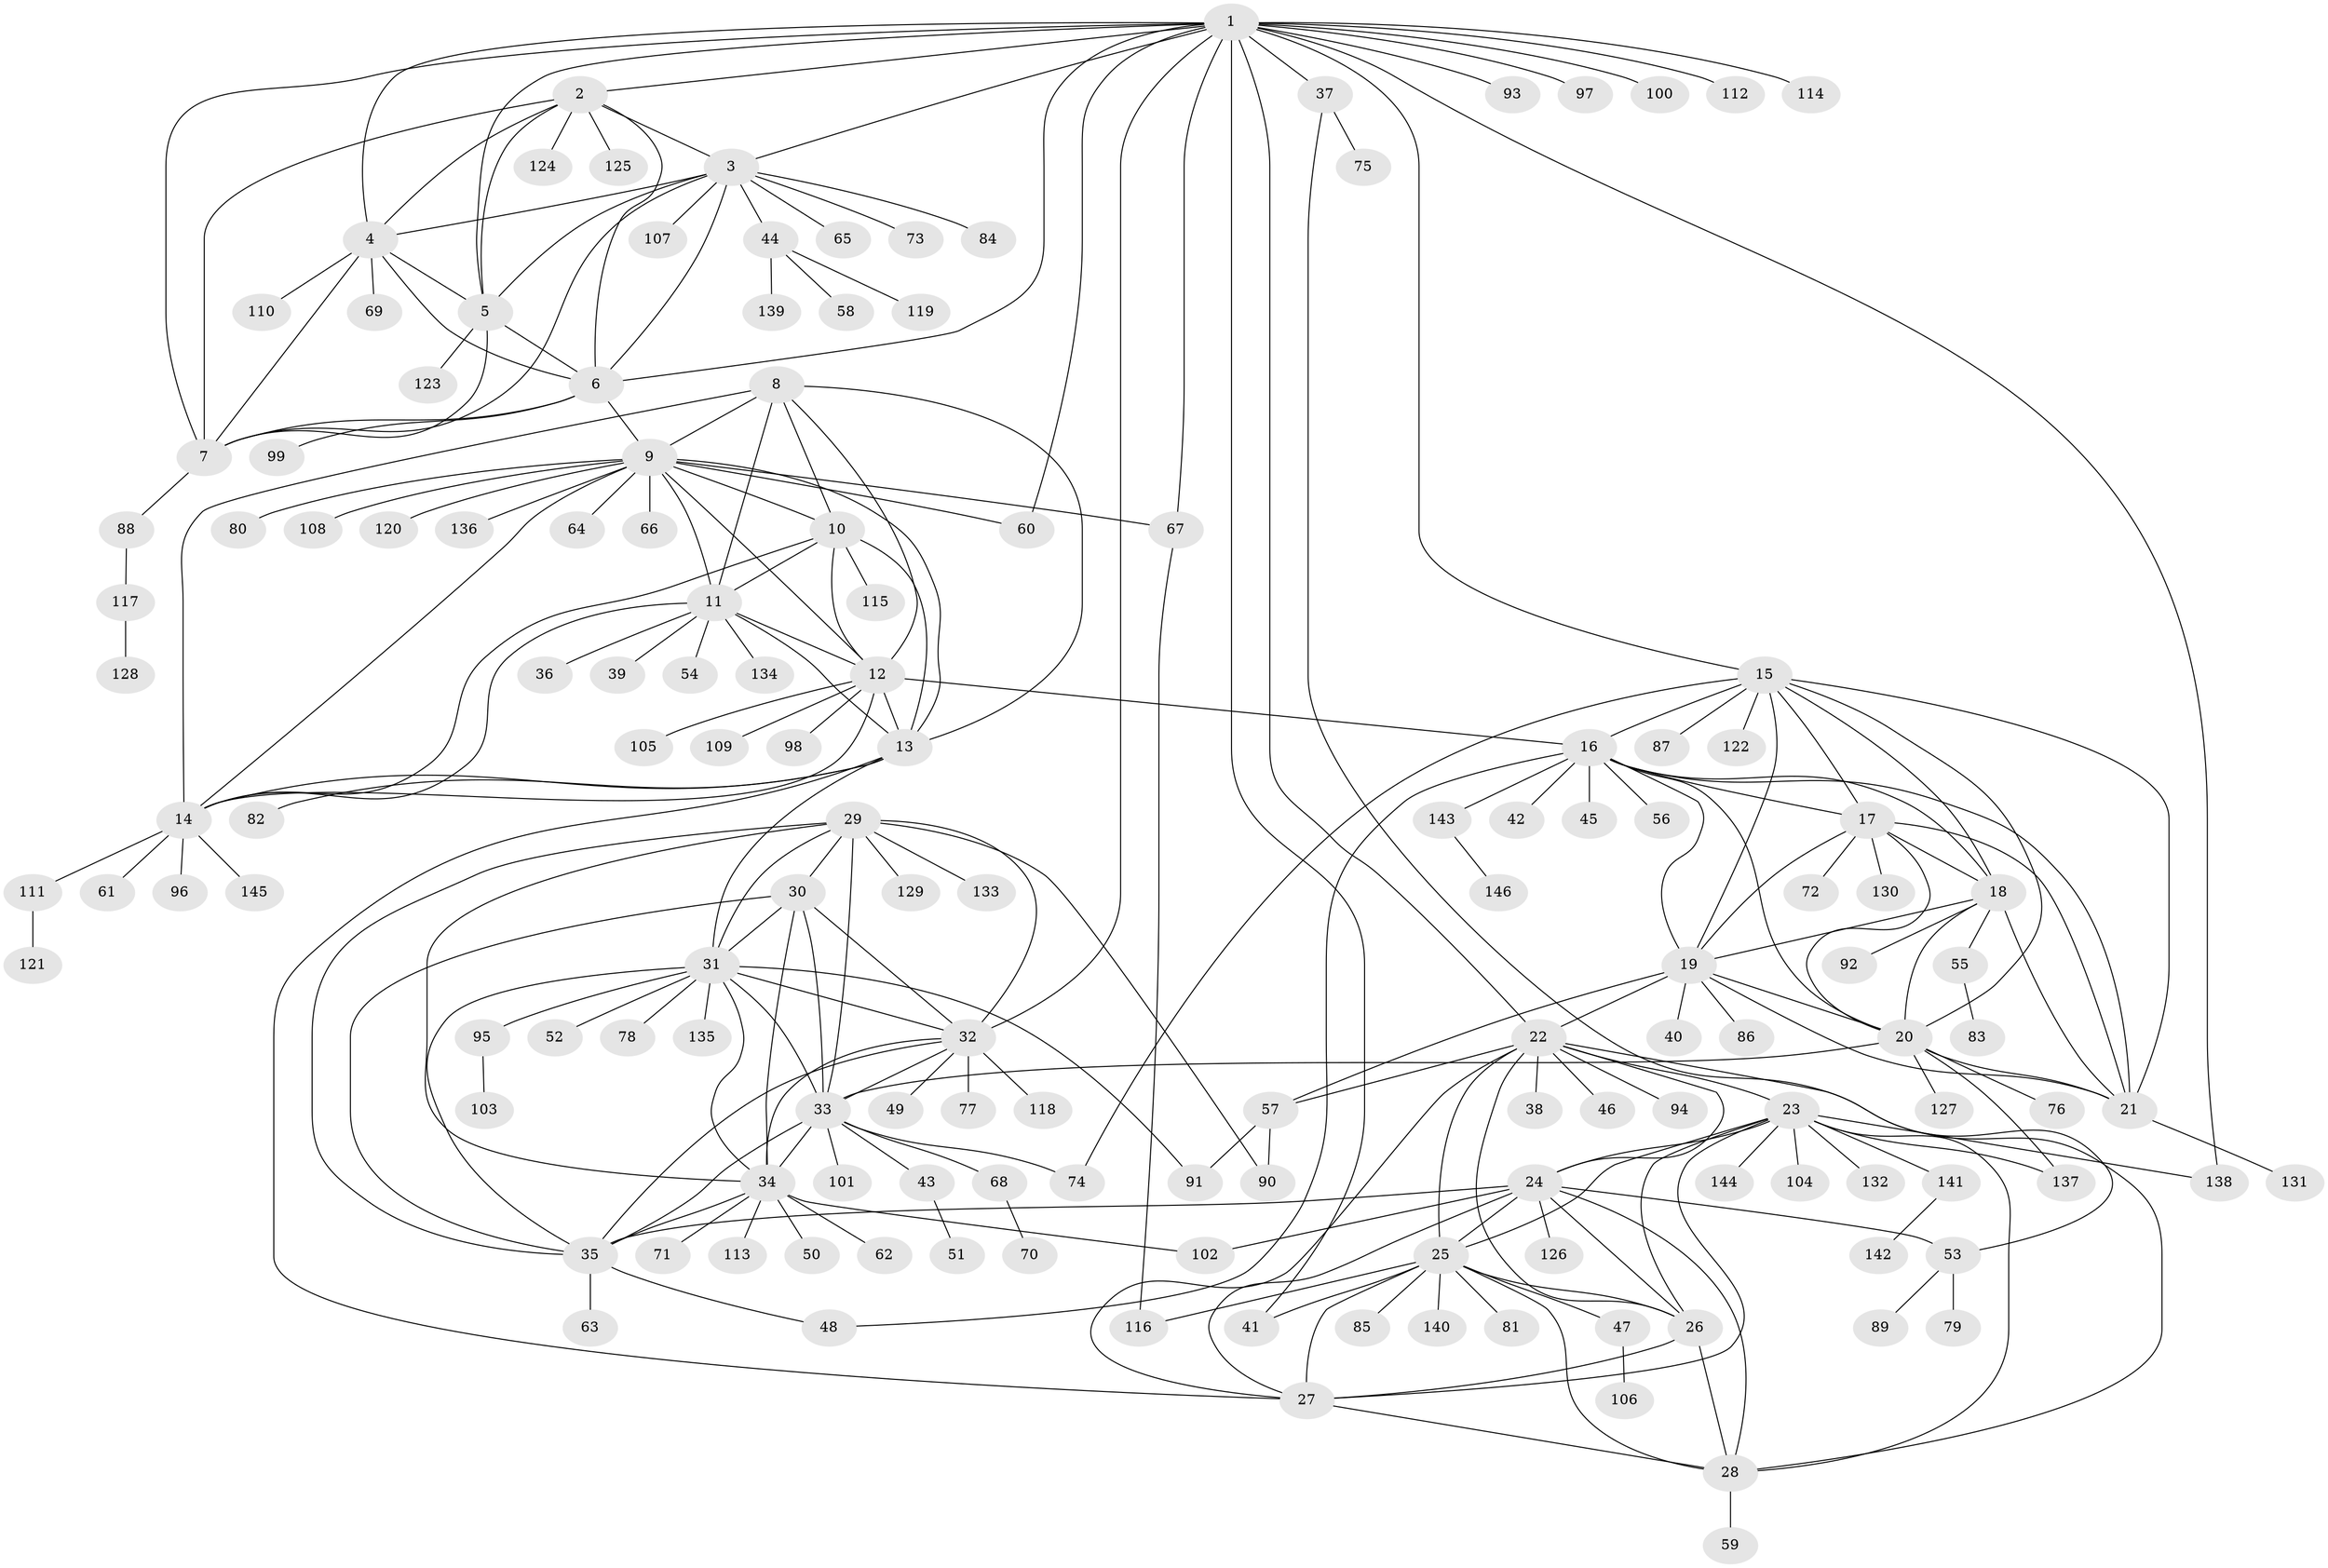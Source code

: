 // Generated by graph-tools (version 1.1) at 2025/02/03/09/25 03:02:32]
// undirected, 146 vertices, 239 edges
graph export_dot {
graph [start="1"]
  node [color=gray90,style=filled];
  1;
  2;
  3;
  4;
  5;
  6;
  7;
  8;
  9;
  10;
  11;
  12;
  13;
  14;
  15;
  16;
  17;
  18;
  19;
  20;
  21;
  22;
  23;
  24;
  25;
  26;
  27;
  28;
  29;
  30;
  31;
  32;
  33;
  34;
  35;
  36;
  37;
  38;
  39;
  40;
  41;
  42;
  43;
  44;
  45;
  46;
  47;
  48;
  49;
  50;
  51;
  52;
  53;
  54;
  55;
  56;
  57;
  58;
  59;
  60;
  61;
  62;
  63;
  64;
  65;
  66;
  67;
  68;
  69;
  70;
  71;
  72;
  73;
  74;
  75;
  76;
  77;
  78;
  79;
  80;
  81;
  82;
  83;
  84;
  85;
  86;
  87;
  88;
  89;
  90;
  91;
  92;
  93;
  94;
  95;
  96;
  97;
  98;
  99;
  100;
  101;
  102;
  103;
  104;
  105;
  106;
  107;
  108;
  109;
  110;
  111;
  112;
  113;
  114;
  115;
  116;
  117;
  118;
  119;
  120;
  121;
  122;
  123;
  124;
  125;
  126;
  127;
  128;
  129;
  130;
  131;
  132;
  133;
  134;
  135;
  136;
  137;
  138;
  139;
  140;
  141;
  142;
  143;
  144;
  145;
  146;
  1 -- 2;
  1 -- 3;
  1 -- 4;
  1 -- 5;
  1 -- 6;
  1 -- 7;
  1 -- 15;
  1 -- 22;
  1 -- 32;
  1 -- 37;
  1 -- 41;
  1 -- 60;
  1 -- 67;
  1 -- 93;
  1 -- 97;
  1 -- 100;
  1 -- 112;
  1 -- 114;
  1 -- 138;
  2 -- 3;
  2 -- 4;
  2 -- 5;
  2 -- 6;
  2 -- 7;
  2 -- 124;
  2 -- 125;
  3 -- 4;
  3 -- 5;
  3 -- 6;
  3 -- 7;
  3 -- 44;
  3 -- 65;
  3 -- 73;
  3 -- 84;
  3 -- 107;
  4 -- 5;
  4 -- 6;
  4 -- 7;
  4 -- 69;
  4 -- 110;
  5 -- 6;
  5 -- 7;
  5 -- 123;
  6 -- 7;
  6 -- 9;
  6 -- 99;
  7 -- 88;
  8 -- 9;
  8 -- 10;
  8 -- 11;
  8 -- 12;
  8 -- 13;
  8 -- 14;
  9 -- 10;
  9 -- 11;
  9 -- 12;
  9 -- 13;
  9 -- 14;
  9 -- 60;
  9 -- 64;
  9 -- 66;
  9 -- 67;
  9 -- 80;
  9 -- 108;
  9 -- 120;
  9 -- 136;
  10 -- 11;
  10 -- 12;
  10 -- 13;
  10 -- 14;
  10 -- 115;
  11 -- 12;
  11 -- 13;
  11 -- 14;
  11 -- 36;
  11 -- 39;
  11 -- 54;
  11 -- 134;
  12 -- 13;
  12 -- 14;
  12 -- 16;
  12 -- 98;
  12 -- 105;
  12 -- 109;
  13 -- 14;
  13 -- 27;
  13 -- 31;
  13 -- 82;
  14 -- 61;
  14 -- 96;
  14 -- 111;
  14 -- 145;
  15 -- 16;
  15 -- 17;
  15 -- 18;
  15 -- 19;
  15 -- 20;
  15 -- 21;
  15 -- 74;
  15 -- 87;
  15 -- 122;
  16 -- 17;
  16 -- 18;
  16 -- 19;
  16 -- 20;
  16 -- 21;
  16 -- 42;
  16 -- 45;
  16 -- 48;
  16 -- 56;
  16 -- 143;
  17 -- 18;
  17 -- 19;
  17 -- 20;
  17 -- 21;
  17 -- 72;
  17 -- 130;
  18 -- 19;
  18 -- 20;
  18 -- 21;
  18 -- 55;
  18 -- 92;
  19 -- 20;
  19 -- 21;
  19 -- 22;
  19 -- 40;
  19 -- 57;
  19 -- 86;
  20 -- 21;
  20 -- 33;
  20 -- 76;
  20 -- 127;
  20 -- 137;
  21 -- 131;
  22 -- 23;
  22 -- 24;
  22 -- 25;
  22 -- 26;
  22 -- 27;
  22 -- 28;
  22 -- 38;
  22 -- 46;
  22 -- 57;
  22 -- 94;
  23 -- 24;
  23 -- 25;
  23 -- 26;
  23 -- 27;
  23 -- 28;
  23 -- 104;
  23 -- 132;
  23 -- 137;
  23 -- 138;
  23 -- 141;
  23 -- 144;
  24 -- 25;
  24 -- 26;
  24 -- 27;
  24 -- 28;
  24 -- 35;
  24 -- 53;
  24 -- 102;
  24 -- 126;
  25 -- 26;
  25 -- 27;
  25 -- 28;
  25 -- 41;
  25 -- 47;
  25 -- 81;
  25 -- 85;
  25 -- 116;
  25 -- 140;
  26 -- 27;
  26 -- 28;
  27 -- 28;
  28 -- 59;
  29 -- 30;
  29 -- 31;
  29 -- 32;
  29 -- 33;
  29 -- 34;
  29 -- 35;
  29 -- 90;
  29 -- 129;
  29 -- 133;
  30 -- 31;
  30 -- 32;
  30 -- 33;
  30 -- 34;
  30 -- 35;
  31 -- 32;
  31 -- 33;
  31 -- 34;
  31 -- 35;
  31 -- 52;
  31 -- 78;
  31 -- 91;
  31 -- 95;
  31 -- 135;
  32 -- 33;
  32 -- 34;
  32 -- 35;
  32 -- 49;
  32 -- 77;
  32 -- 118;
  33 -- 34;
  33 -- 35;
  33 -- 43;
  33 -- 68;
  33 -- 74;
  33 -- 101;
  34 -- 35;
  34 -- 50;
  34 -- 62;
  34 -- 71;
  34 -- 102;
  34 -- 113;
  35 -- 48;
  35 -- 63;
  37 -- 53;
  37 -- 75;
  43 -- 51;
  44 -- 58;
  44 -- 119;
  44 -- 139;
  47 -- 106;
  53 -- 79;
  53 -- 89;
  55 -- 83;
  57 -- 90;
  57 -- 91;
  67 -- 116;
  68 -- 70;
  88 -- 117;
  95 -- 103;
  111 -- 121;
  117 -- 128;
  141 -- 142;
  143 -- 146;
}
